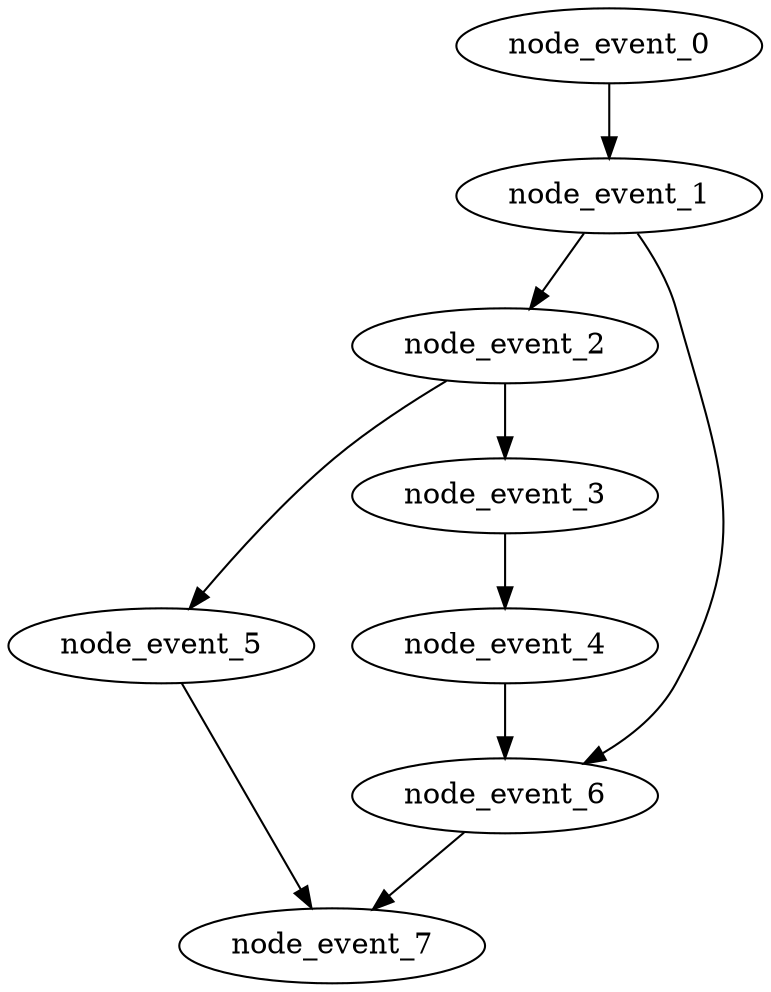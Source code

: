 digraph {
    node_event_0 [EventIndex="0" EventType="DotQasm.Scheduling.GateEvent" Depth="1" Dependencies="0" Latency="00:00:00.0010000" Priority="0.013000000000000001"];
    node_event_1 [EventIndex="1" EventType="DotQasm.Scheduling.ControlledGateEvent" Depth="2" Dependencies="1" Latency="00:00:00.0020000" Priority="0.012"];
    node_event_2 [EventIndex="2" EventType="DotQasm.Scheduling.ControlledGateEvent" Depth="3" Dependencies="2" Latency="00:00:00.0020000" Priority="0.01"];
    node_event_3 [EventIndex="3" EventType="DotQasm.Scheduling.GateEvent" Depth="4" Dependencies="3" Latency="00:00:00.0010000" Priority="0.008"];
    node_event_4 [EventIndex="4" EventType="DotQasm.Scheduling.MeasurementEvent" Depth="5" Dependencies="4" Latency="00:00:00.0030000" Priority="0.007"];
    node_event_5 [EventIndex="5" EventType="DotQasm.Scheduling.MeasurementEvent" Depth="4" Dependencies="3" Latency="00:00:00.0030000" Priority="0.005"];
    node_event_6 [EventIndex="6" EventType="DotQasm.Scheduling.IfEvent" Depth="6" Dependencies="7" Latency="00:00:00.0020000" Priority="0.004"];
    node_event_7 [EventIndex="7" EventType="DotQasm.Scheduling.IfEvent" Depth="7" Dependencies="12" Latency="00:00:00.0020000" Priority="0.002"];
    node_event_0 -> node_event_1;
    node_event_1 -> node_event_2;
    node_event_1 -> node_event_6;
    node_event_2 -> node_event_3;
    node_event_2 -> node_event_5;
    node_event_3 -> node_event_4;
    node_event_4 -> node_event_6;
    node_event_5 -> node_event_7;
    node_event_6 -> node_event_7;
}
